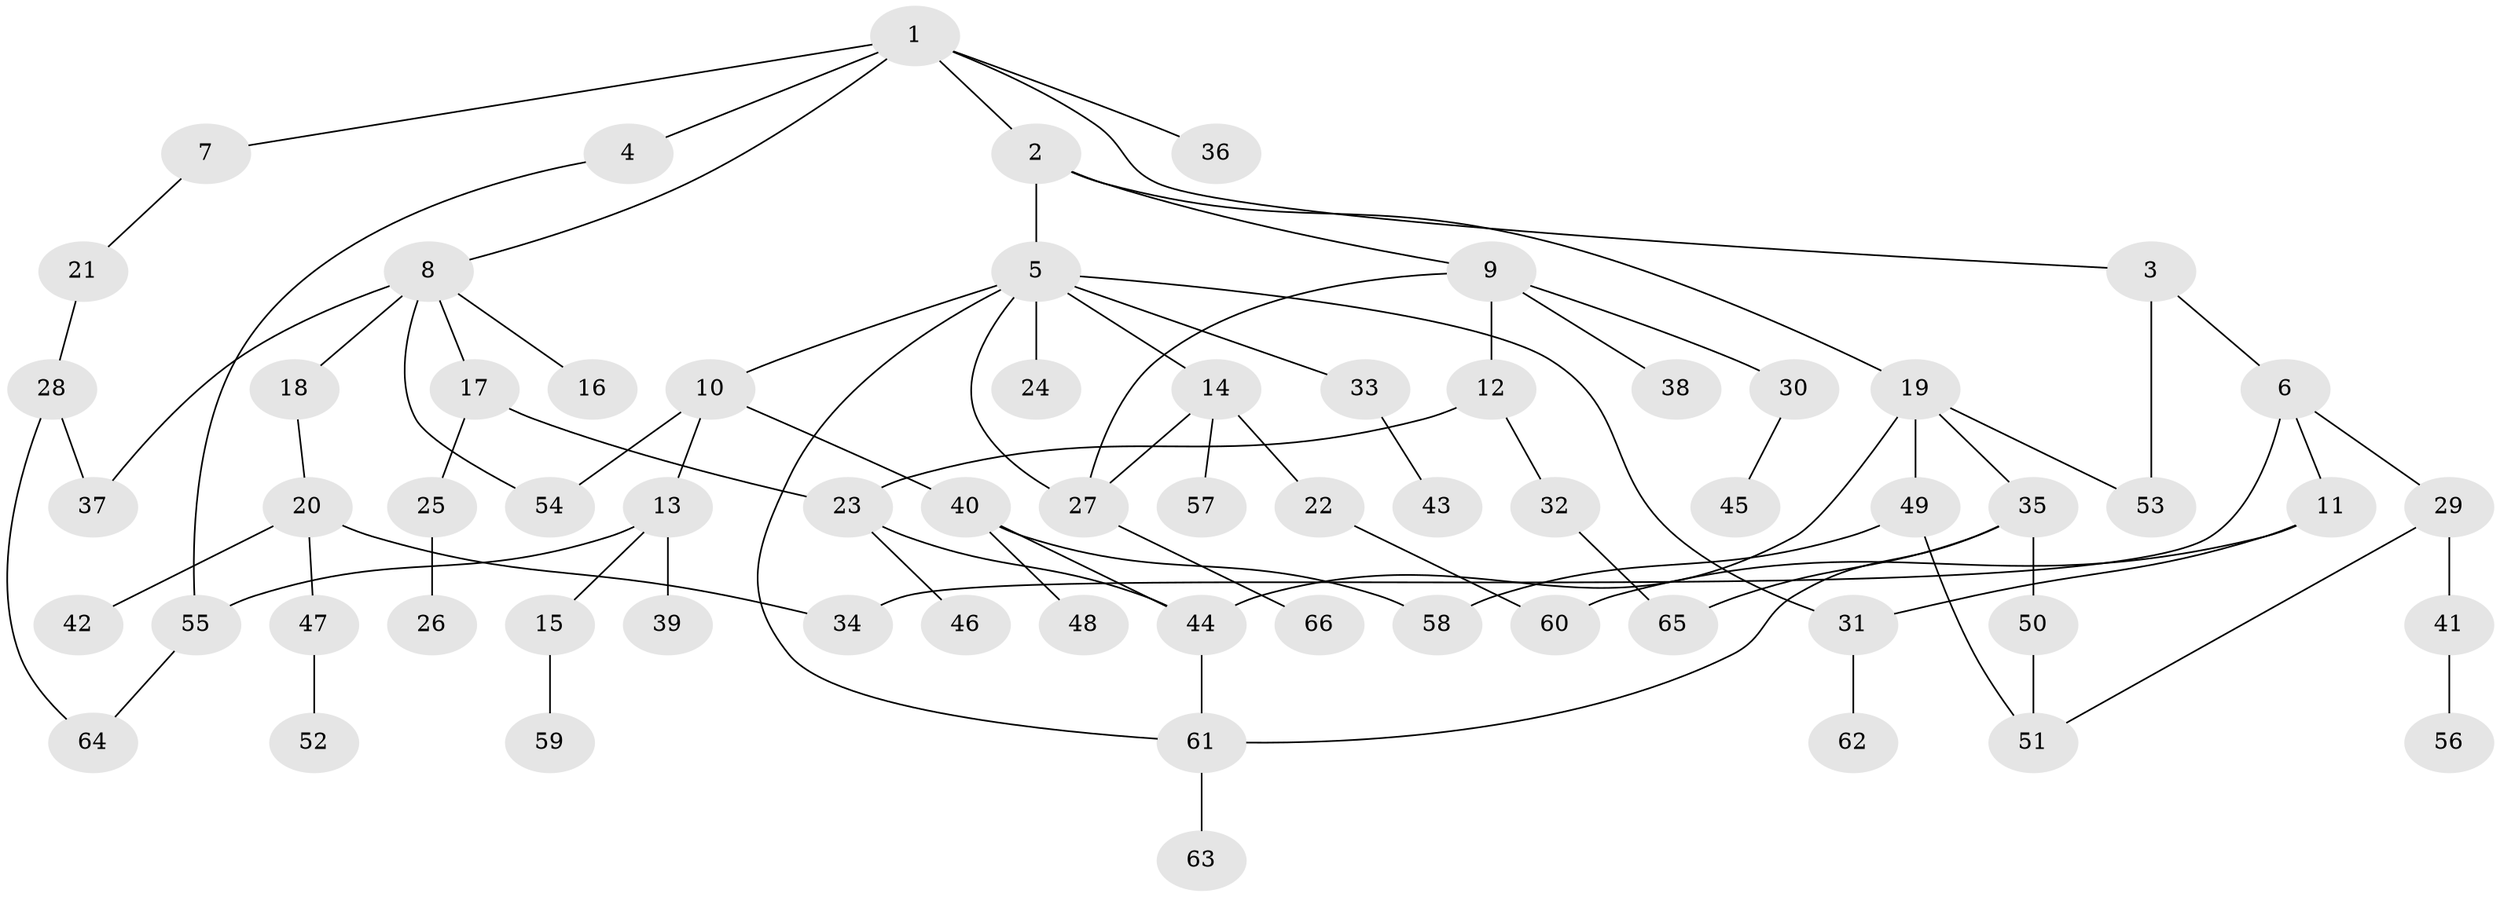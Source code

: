 // coarse degree distribution, {3: 0.4074074074074074, 7: 0.07407407407407407, 5: 0.037037037037037035, 4: 0.18518518518518517, 1: 0.2222222222222222, 6: 0.037037037037037035, 2: 0.037037037037037035}
// Generated by graph-tools (version 1.1) at 2025/48/03/04/25 22:48:45]
// undirected, 66 vertices, 84 edges
graph export_dot {
  node [color=gray90,style=filled];
  1;
  2;
  3;
  4;
  5;
  6;
  7;
  8;
  9;
  10;
  11;
  12;
  13;
  14;
  15;
  16;
  17;
  18;
  19;
  20;
  21;
  22;
  23;
  24;
  25;
  26;
  27;
  28;
  29;
  30;
  31;
  32;
  33;
  34;
  35;
  36;
  37;
  38;
  39;
  40;
  41;
  42;
  43;
  44;
  45;
  46;
  47;
  48;
  49;
  50;
  51;
  52;
  53;
  54;
  55;
  56;
  57;
  58;
  59;
  60;
  61;
  62;
  63;
  64;
  65;
  66;
  1 -- 2;
  1 -- 3;
  1 -- 4;
  1 -- 7;
  1 -- 8;
  1 -- 36;
  2 -- 5;
  2 -- 9;
  2 -- 19;
  3 -- 6;
  3 -- 53;
  4 -- 55;
  5 -- 10;
  5 -- 14;
  5 -- 24;
  5 -- 31;
  5 -- 33;
  5 -- 61;
  5 -- 27;
  6 -- 11;
  6 -- 29;
  6 -- 34;
  7 -- 21;
  8 -- 16;
  8 -- 17;
  8 -- 18;
  8 -- 37;
  8 -- 54;
  9 -- 12;
  9 -- 30;
  9 -- 38;
  9 -- 27;
  10 -- 13;
  10 -- 40;
  10 -- 54;
  11 -- 60;
  11 -- 31;
  12 -- 23;
  12 -- 32;
  13 -- 15;
  13 -- 39;
  13 -- 55;
  14 -- 22;
  14 -- 27;
  14 -- 57;
  15 -- 59;
  17 -- 25;
  17 -- 23;
  18 -- 20;
  19 -- 35;
  19 -- 49;
  19 -- 53;
  19 -- 44;
  20 -- 34;
  20 -- 42;
  20 -- 47;
  21 -- 28;
  22 -- 60;
  23 -- 44;
  23 -- 46;
  25 -- 26;
  27 -- 66;
  28 -- 64;
  28 -- 37;
  29 -- 41;
  29 -- 51;
  30 -- 45;
  31 -- 62;
  32 -- 65;
  33 -- 43;
  35 -- 50;
  35 -- 65;
  35 -- 61;
  40 -- 48;
  40 -- 44;
  40 -- 58;
  41 -- 56;
  44 -- 61;
  47 -- 52;
  49 -- 51;
  49 -- 58;
  50 -- 51;
  55 -- 64;
  61 -- 63;
}
